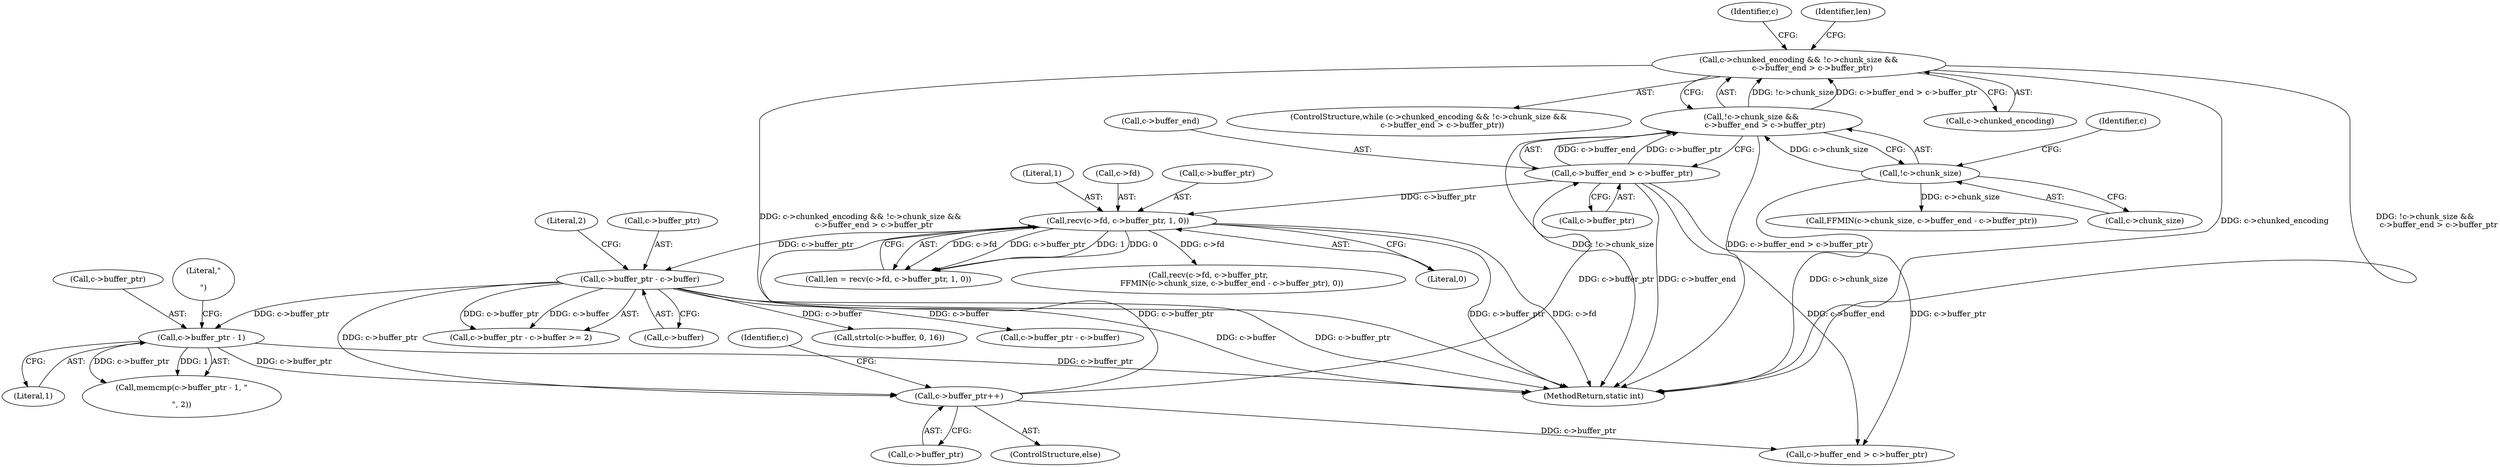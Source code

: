 digraph "0_FFmpeg_a5d25faa3f4b18dac737fdb35d0dd68eb0dc2156@pointer" {
"1000127" [label="(Call,c->chunked_encoding && !c->chunk_size &&\n           c->buffer_end > c->buffer_ptr)"];
"1000131" [label="(Call,!c->chunk_size &&\n           c->buffer_end > c->buffer_ptr)"];
"1000132" [label="(Call,!c->chunk_size)"];
"1000136" [label="(Call,c->buffer_end > c->buffer_ptr)"];
"1000241" [label="(Call,c->buffer_ptr++)"];
"1000184" [label="(Call,c->buffer_ptr - c->buffer)"];
"1000146" [label="(Call,recv(c->fd, c->buffer_ptr, 1, 0))"];
"1000194" [label="(Call,c->buffer_ptr - 1)"];
"1000191" [label="(Literal,2)"];
"1000140" [label="(Call,c->buffer_ptr)"];
"1000241" [label="(Call,c->buffer_ptr++)"];
"1000146" [label="(Call,recv(c->fd, c->buffer_ptr, 1, 0))"];
"1000242" [label="(Call,c->buffer_ptr)"];
"1000183" [label="(Call,c->buffer_ptr - c->buffer >= 2)"];
"1000195" [label="(Call,c->buffer_ptr)"];
"1000263" [label="(Call,FFMIN(c->chunk_size, c->buffer_end - c->buffer_ptr))"];
"1000194" [label="(Call,c->buffer_ptr - 1)"];
"1000126" [label="(ControlStructure,while (c->chunked_encoding && !c->chunk_size &&\n           c->buffer_end > c->buffer_ptr))"];
"1000144" [label="(Call,len = recv(c->fd, c->buffer_ptr, 1, 0))"];
"1000256" [label="(Call,recv(c->fd, c->buffer_ptr,\n                   FFMIN(c->chunk_size, c->buffer_end - c->buffer_ptr), 0))"];
"1000206" [label="(Call,strtol(c->buffer, 0, 16))"];
"1000248" [label="(Identifier,c)"];
"1000147" [label="(Call,c->fd)"];
"1000128" [label="(Call,c->chunked_encoding)"];
"1000198" [label="(Literal,1)"];
"1000133" [label="(Call,c->chunk_size)"];
"1000154" [label="(Literal,0)"];
"1000193" [label="(Call,memcmp(c->buffer_ptr - 1, \"\r\n\", 2))"];
"1000331" [label="(Call,c->buffer_ptr - c->buffer)"];
"1000131" [label="(Call,!c->chunk_size &&\n           c->buffer_end > c->buffer_ptr)"];
"1000136" [label="(Call,c->buffer_end > c->buffer_ptr)"];
"1000150" [label="(Call,c->buffer_ptr)"];
"1000199" [label="(Literal,\"\r\n\")"];
"1000246" [label="(Call,c->buffer_end > c->buffer_ptr)"];
"1000138" [label="(Identifier,c)"];
"1000137" [label="(Call,c->buffer_end)"];
"1000240" [label="(ControlStructure,else)"];
"1000129" [label="(Identifier,c)"];
"1000153" [label="(Literal,1)"];
"1000185" [label="(Call,c->buffer_ptr)"];
"1000188" [label="(Call,c->buffer)"];
"1000132" [label="(Call,!c->chunk_size)"];
"1000184" [label="(Call,c->buffer_ptr - c->buffer)"];
"1000127" [label="(Call,c->chunked_encoding && !c->chunk_size &&\n           c->buffer_end > c->buffer_ptr)"];
"1000718" [label="(MethodReturn,static int)"];
"1000145" [label="(Identifier,len)"];
"1000127" -> "1000126"  [label="AST: "];
"1000127" -> "1000128"  [label="CFG: "];
"1000127" -> "1000131"  [label="CFG: "];
"1000128" -> "1000127"  [label="AST: "];
"1000131" -> "1000127"  [label="AST: "];
"1000145" -> "1000127"  [label="CFG: "];
"1000248" -> "1000127"  [label="CFG: "];
"1000127" -> "1000718"  [label="DDG: c->chunked_encoding && !c->chunk_size &&\n           c->buffer_end > c->buffer_ptr"];
"1000127" -> "1000718"  [label="DDG: c->chunked_encoding"];
"1000127" -> "1000718"  [label="DDG: !c->chunk_size &&\n           c->buffer_end > c->buffer_ptr"];
"1000131" -> "1000127"  [label="DDG: !c->chunk_size"];
"1000131" -> "1000127"  [label="DDG: c->buffer_end > c->buffer_ptr"];
"1000131" -> "1000132"  [label="CFG: "];
"1000131" -> "1000136"  [label="CFG: "];
"1000132" -> "1000131"  [label="AST: "];
"1000136" -> "1000131"  [label="AST: "];
"1000131" -> "1000718"  [label="DDG: !c->chunk_size"];
"1000131" -> "1000718"  [label="DDG: c->buffer_end > c->buffer_ptr"];
"1000132" -> "1000131"  [label="DDG: c->chunk_size"];
"1000136" -> "1000131"  [label="DDG: c->buffer_end"];
"1000136" -> "1000131"  [label="DDG: c->buffer_ptr"];
"1000132" -> "1000133"  [label="CFG: "];
"1000133" -> "1000132"  [label="AST: "];
"1000138" -> "1000132"  [label="CFG: "];
"1000132" -> "1000718"  [label="DDG: c->chunk_size"];
"1000132" -> "1000263"  [label="DDG: c->chunk_size"];
"1000136" -> "1000140"  [label="CFG: "];
"1000137" -> "1000136"  [label="AST: "];
"1000140" -> "1000136"  [label="AST: "];
"1000136" -> "1000718"  [label="DDG: c->buffer_end"];
"1000241" -> "1000136"  [label="DDG: c->buffer_ptr"];
"1000136" -> "1000146"  [label="DDG: c->buffer_ptr"];
"1000136" -> "1000246"  [label="DDG: c->buffer_end"];
"1000136" -> "1000246"  [label="DDG: c->buffer_ptr"];
"1000241" -> "1000240"  [label="AST: "];
"1000241" -> "1000242"  [label="CFG: "];
"1000242" -> "1000241"  [label="AST: "];
"1000129" -> "1000241"  [label="CFG: "];
"1000241" -> "1000146"  [label="DDG: c->buffer_ptr"];
"1000184" -> "1000241"  [label="DDG: c->buffer_ptr"];
"1000194" -> "1000241"  [label="DDG: c->buffer_ptr"];
"1000241" -> "1000246"  [label="DDG: c->buffer_ptr"];
"1000184" -> "1000183"  [label="AST: "];
"1000184" -> "1000188"  [label="CFG: "];
"1000185" -> "1000184"  [label="AST: "];
"1000188" -> "1000184"  [label="AST: "];
"1000191" -> "1000184"  [label="CFG: "];
"1000184" -> "1000718"  [label="DDG: c->buffer"];
"1000184" -> "1000718"  [label="DDG: c->buffer_ptr"];
"1000184" -> "1000183"  [label="DDG: c->buffer_ptr"];
"1000184" -> "1000183"  [label="DDG: c->buffer"];
"1000146" -> "1000184"  [label="DDG: c->buffer_ptr"];
"1000184" -> "1000194"  [label="DDG: c->buffer_ptr"];
"1000184" -> "1000206"  [label="DDG: c->buffer"];
"1000184" -> "1000331"  [label="DDG: c->buffer"];
"1000146" -> "1000144"  [label="AST: "];
"1000146" -> "1000154"  [label="CFG: "];
"1000147" -> "1000146"  [label="AST: "];
"1000150" -> "1000146"  [label="AST: "];
"1000153" -> "1000146"  [label="AST: "];
"1000154" -> "1000146"  [label="AST: "];
"1000144" -> "1000146"  [label="CFG: "];
"1000146" -> "1000718"  [label="DDG: c->buffer_ptr"];
"1000146" -> "1000718"  [label="DDG: c->fd"];
"1000146" -> "1000144"  [label="DDG: c->fd"];
"1000146" -> "1000144"  [label="DDG: c->buffer_ptr"];
"1000146" -> "1000144"  [label="DDG: 1"];
"1000146" -> "1000144"  [label="DDG: 0"];
"1000146" -> "1000256"  [label="DDG: c->fd"];
"1000194" -> "1000193"  [label="AST: "];
"1000194" -> "1000198"  [label="CFG: "];
"1000195" -> "1000194"  [label="AST: "];
"1000198" -> "1000194"  [label="AST: "];
"1000199" -> "1000194"  [label="CFG: "];
"1000194" -> "1000718"  [label="DDG: c->buffer_ptr"];
"1000194" -> "1000193"  [label="DDG: c->buffer_ptr"];
"1000194" -> "1000193"  [label="DDG: 1"];
}

